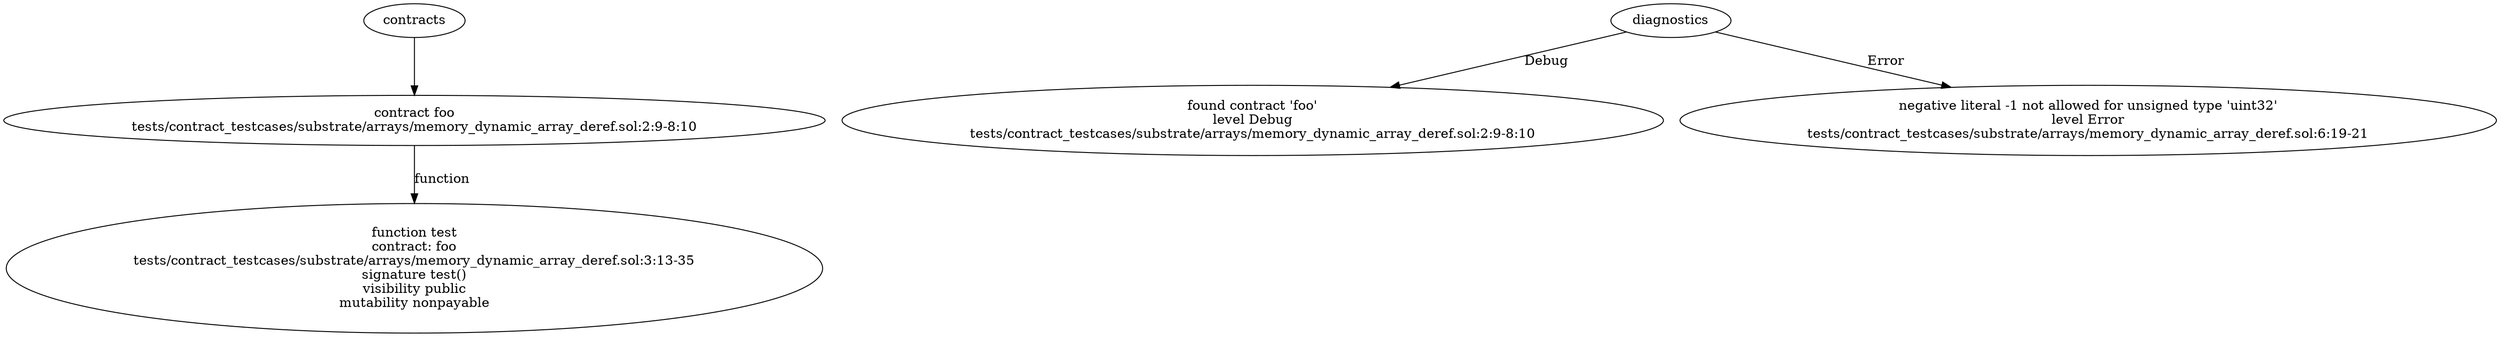strict digraph "tests/contract_testcases/substrate/arrays/memory_dynamic_array_deref.sol" {
	contract [label="contract foo\ntests/contract_testcases/substrate/arrays/memory_dynamic_array_deref.sol:2:9-8:10"]
	test [label="function test\ncontract: foo\ntests/contract_testcases/substrate/arrays/memory_dynamic_array_deref.sol:3:13-35\nsignature test()\nvisibility public\nmutability nonpayable"]
	diagnostic [label="found contract 'foo'\nlevel Debug\ntests/contract_testcases/substrate/arrays/memory_dynamic_array_deref.sol:2:9-8:10"]
	diagnostic_5 [label="negative literal -1 not allowed for unsigned type 'uint32'\nlevel Error\ntests/contract_testcases/substrate/arrays/memory_dynamic_array_deref.sol:6:19-21"]
	contracts -> contract
	contract -> test [label="function"]
	diagnostics -> diagnostic [label="Debug"]
	diagnostics -> diagnostic_5 [label="Error"]
}
